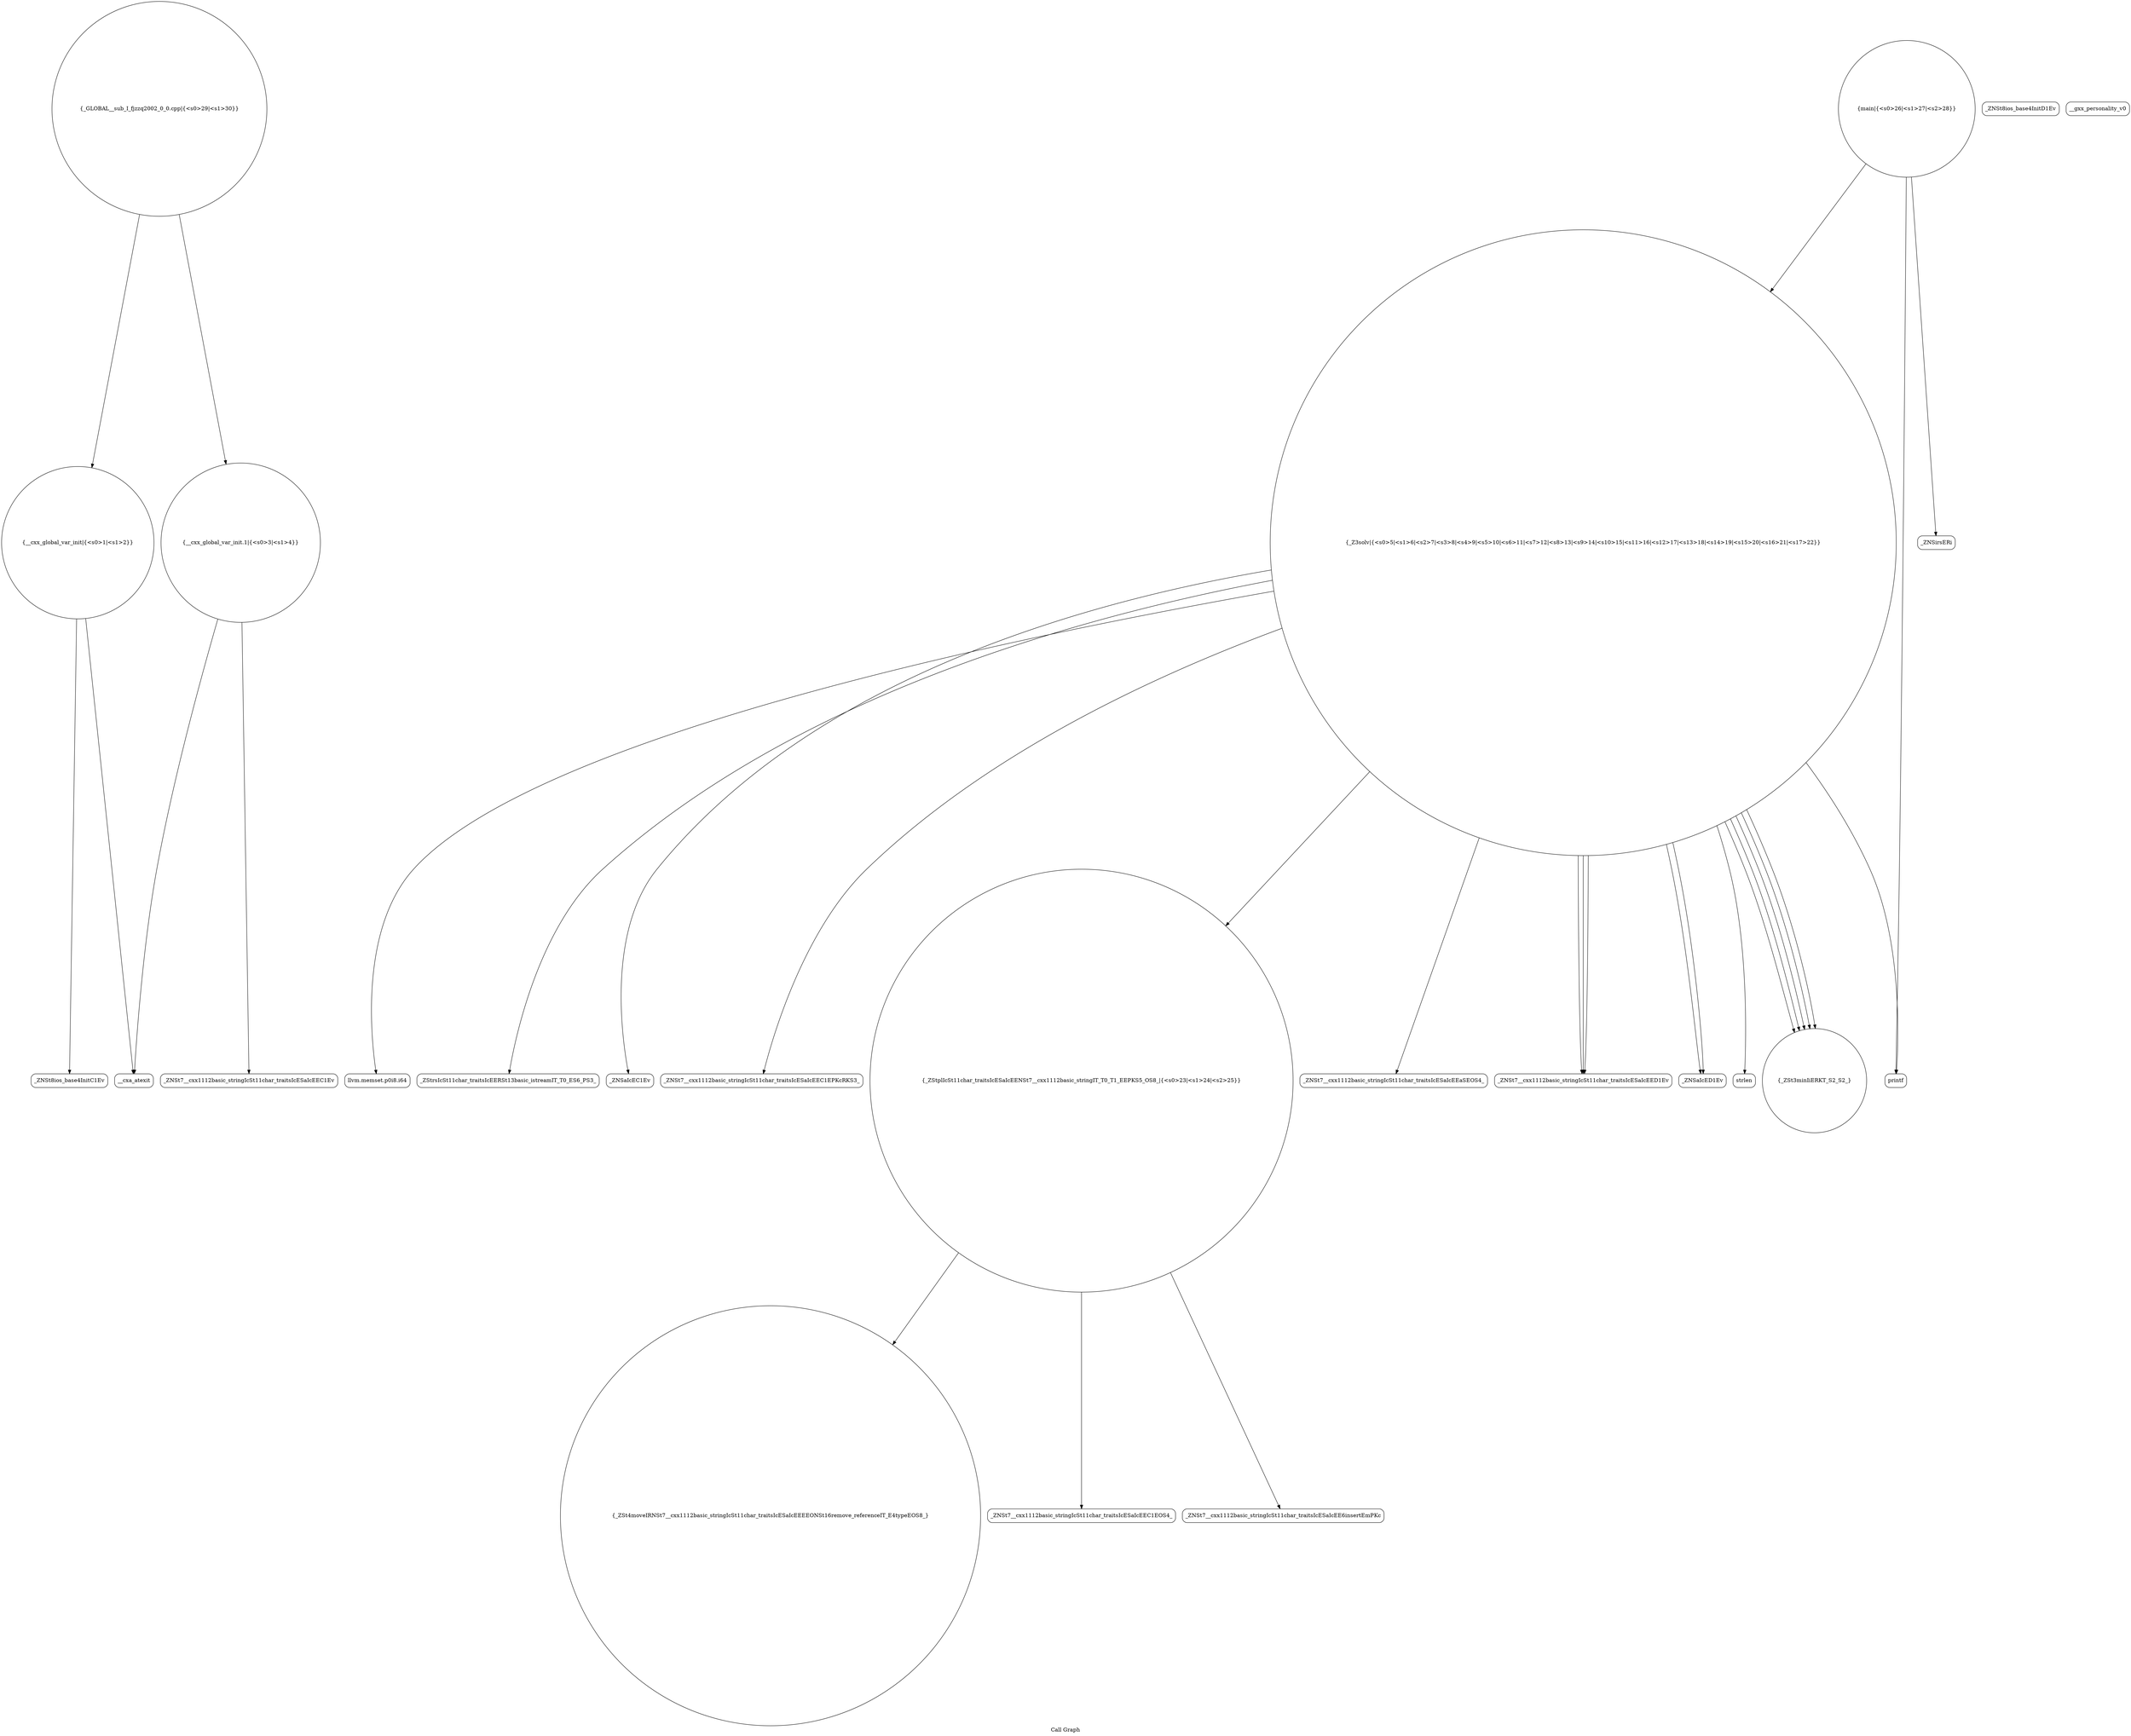 digraph "Call Graph" {
	label="Call Graph";

	Node0x5575b82190e0 [shape=record,shape=circle,label="{__cxx_global_var_init|{<s0>1|<s1>2}}"];
	Node0x5575b82190e0:s0 -> Node0x5575b8219570[color=black];
	Node0x5575b82190e0:s1 -> Node0x5575b8219670[color=black];
	Node0x5575b8219870 [shape=record,shape=circle,label="{_Z3solv|{<s0>5|<s1>6|<s2>7|<s3>8|<s4>9|<s5>10|<s6>11|<s7>12|<s8>13|<s9>14|<s10>15|<s11>16|<s12>17|<s13>18|<s14>19|<s15>20|<s16>21|<s17>22}}"];
	Node0x5575b8219870:s0 -> Node0x5575b82198f0[color=black];
	Node0x5575b8219870:s1 -> Node0x5575b8219970[color=black];
	Node0x5575b8219870:s2 -> Node0x5575b8219a70[color=black];
	Node0x5575b8219870:s3 -> Node0x5575b8219af0[color=black];
	Node0x5575b8219870:s4 -> Node0x5575b82199f0[color=black];
	Node0x5575b8219870:s5 -> Node0x5575b8219bf0[color=black];
	Node0x5575b8219870:s6 -> Node0x5575b82197f0[color=black];
	Node0x5575b8219870:s7 -> Node0x5575b82197f0[color=black];
	Node0x5575b8219870:s8 -> Node0x5575b8219c70[color=black];
	Node0x5575b8219870:s9 -> Node0x5575b8219cf0[color=black];
	Node0x5575b8219870:s10 -> Node0x5575b8219d70[color=black];
	Node0x5575b8219870:s11 -> Node0x5575b82197f0[color=black];
	Node0x5575b8219870:s12 -> Node0x5575b8219c70[color=black];
	Node0x5575b8219870:s13 -> Node0x5575b8219d70[color=black];
	Node0x5575b8219870:s14 -> Node0x5575b8219df0[color=black];
	Node0x5575b8219870:s15 -> Node0x5575b8219d70[color=black];
	Node0x5575b8219870:s16 -> Node0x5575b8219d70[color=black];
	Node0x5575b8219870:s17 -> Node0x5575b8219d70[color=black];
	Node0x5575b8219bf0 [shape=record,shape=Mrecord,label="{_ZNSt7__cxx1112basic_stringIcSt11char_traitsIcESaIcEEaSEOS4_}"];
	Node0x5575b8219f70 [shape=record,shape=circle,label="{_ZSt4moveIRNSt7__cxx1112basic_stringIcSt11char_traitsIcESaIcEEEEONSt16remove_referenceIT_E4typeEOS8_}"];
	Node0x5575b82195f0 [shape=record,shape=Mrecord,label="{_ZNSt8ios_base4InitD1Ev}"];
	Node0x5575b8219970 [shape=record,shape=Mrecord,label="{_ZStrsIcSt11char_traitsIcEERSt13basic_istreamIT_T0_ES6_PS3_}"];
	Node0x5575b8219cf0 [shape=record,shape=Mrecord,label="{strlen}"];
	Node0x5575b821a070 [shape=record,shape=Mrecord,label="{_ZNSt7__cxx1112basic_stringIcSt11char_traitsIcESaIcEEC1EOS4_}"];
	Node0x5575b82196f0 [shape=record,shape=circle,label="{__cxx_global_var_init.1|{<s0>3|<s1>4}}"];
	Node0x5575b82196f0:s0 -> Node0x5575b8219770[color=black];
	Node0x5575b82196f0:s1 -> Node0x5575b8219670[color=black];
	Node0x5575b8219a70 [shape=record,shape=Mrecord,label="{_ZNSaIcEC1Ev}"];
	Node0x5575b8219df0 [shape=record,shape=Mrecord,label="{printf}"];
	Node0x5575b82197f0 [shape=record,shape=Mrecord,label="{_ZNSt7__cxx1112basic_stringIcSt11char_traitsIcESaIcEED1Ev}"];
	Node0x5575b8219b70 [shape=record,shape=Mrecord,label="{__gxx_personality_v0}"];
	Node0x5575b8219ef0 [shape=record,shape=Mrecord,label="{_ZNSirsERi}"];
	Node0x5575b8219570 [shape=record,shape=Mrecord,label="{_ZNSt8ios_base4InitC1Ev}"];
	Node0x5575b82198f0 [shape=record,shape=Mrecord,label="{llvm.memset.p0i8.i64}"];
	Node0x5575b8219c70 [shape=record,shape=Mrecord,label="{_ZNSaIcED1Ev}"];
	Node0x5575b8219ff0 [shape=record,shape=Mrecord,label="{_ZNSt7__cxx1112basic_stringIcSt11char_traitsIcESaIcEE6insertEmPKc}"];
	Node0x5575b8219670 [shape=record,shape=Mrecord,label="{__cxa_atexit}"];
	Node0x5575b82199f0 [shape=record,shape=circle,label="{_ZStplIcSt11char_traitsIcESaIcEENSt7__cxx1112basic_stringIT_T0_T1_EEPKS5_OS8_|{<s0>23|<s1>24|<s2>25}}"];
	Node0x5575b82199f0:s0 -> Node0x5575b8219ff0[color=black];
	Node0x5575b82199f0:s1 -> Node0x5575b8219f70[color=black];
	Node0x5575b82199f0:s2 -> Node0x5575b821a070[color=black];
	Node0x5575b8219d70 [shape=record,shape=circle,label="{_ZSt3minIiERKT_S2_S2_}"];
	Node0x5575b821a0f0 [shape=record,shape=circle,label="{_GLOBAL__sub_I_fjzzq2002_0_0.cpp|{<s0>29|<s1>30}}"];
	Node0x5575b821a0f0:s0 -> Node0x5575b82190e0[color=black];
	Node0x5575b821a0f0:s1 -> Node0x5575b82196f0[color=black];
	Node0x5575b8219770 [shape=record,shape=Mrecord,label="{_ZNSt7__cxx1112basic_stringIcSt11char_traitsIcESaIcEEC1Ev}"];
	Node0x5575b8219af0 [shape=record,shape=Mrecord,label="{_ZNSt7__cxx1112basic_stringIcSt11char_traitsIcESaIcEEC1EPKcRKS3_}"];
	Node0x5575b8219e70 [shape=record,shape=circle,label="{main|{<s0>26|<s1>27|<s2>28}}"];
	Node0x5575b8219e70:s0 -> Node0x5575b8219ef0[color=black];
	Node0x5575b8219e70:s1 -> Node0x5575b8219df0[color=black];
	Node0x5575b8219e70:s2 -> Node0x5575b8219870[color=black];
}
